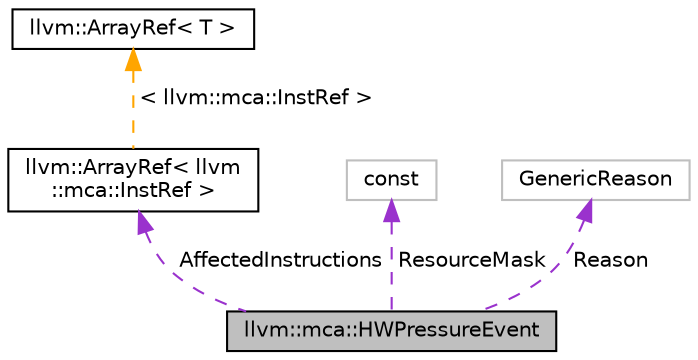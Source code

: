 digraph "llvm::mca::HWPressureEvent"
{
 // LATEX_PDF_SIZE
  bgcolor="transparent";
  edge [fontname="Helvetica",fontsize="10",labelfontname="Helvetica",labelfontsize="10"];
  node [fontname="Helvetica",fontsize="10",shape=record];
  Node1 [label="llvm::mca::HWPressureEvent",height=0.2,width=0.4,color="black", fillcolor="grey75", style="filled", fontcolor="black",tooltip=" "];
  Node2 -> Node1 [dir="back",color="darkorchid3",fontsize="10",style="dashed",label=" AffectedInstructions" ,fontname="Helvetica"];
  Node2 [label="llvm::ArrayRef\< llvm\l::mca::InstRef \>",height=0.2,width=0.4,color="black",URL="$classllvm_1_1ArrayRef.html",tooltip=" "];
  Node3 -> Node2 [dir="back",color="orange",fontsize="10",style="dashed",label=" \< llvm::mca::InstRef \>" ,fontname="Helvetica"];
  Node3 [label="llvm::ArrayRef\< T \>",height=0.2,width=0.4,color="black",URL="$classllvm_1_1ArrayRef.html",tooltip="ArrayRef - Represent a constant reference to an array (0 or more elements consecutively in memory),..."];
  Node4 -> Node1 [dir="back",color="darkorchid3",fontsize="10",style="dashed",label=" ResourceMask" ,fontname="Helvetica"];
  Node4 [label="const",height=0.2,width=0.4,color="grey75",tooltip=" "];
  Node5 -> Node1 [dir="back",color="darkorchid3",fontsize="10",style="dashed",label=" Reason" ,fontname="Helvetica"];
  Node5 [label="GenericReason",height=0.2,width=0.4,color="grey75",tooltip=" "];
}
